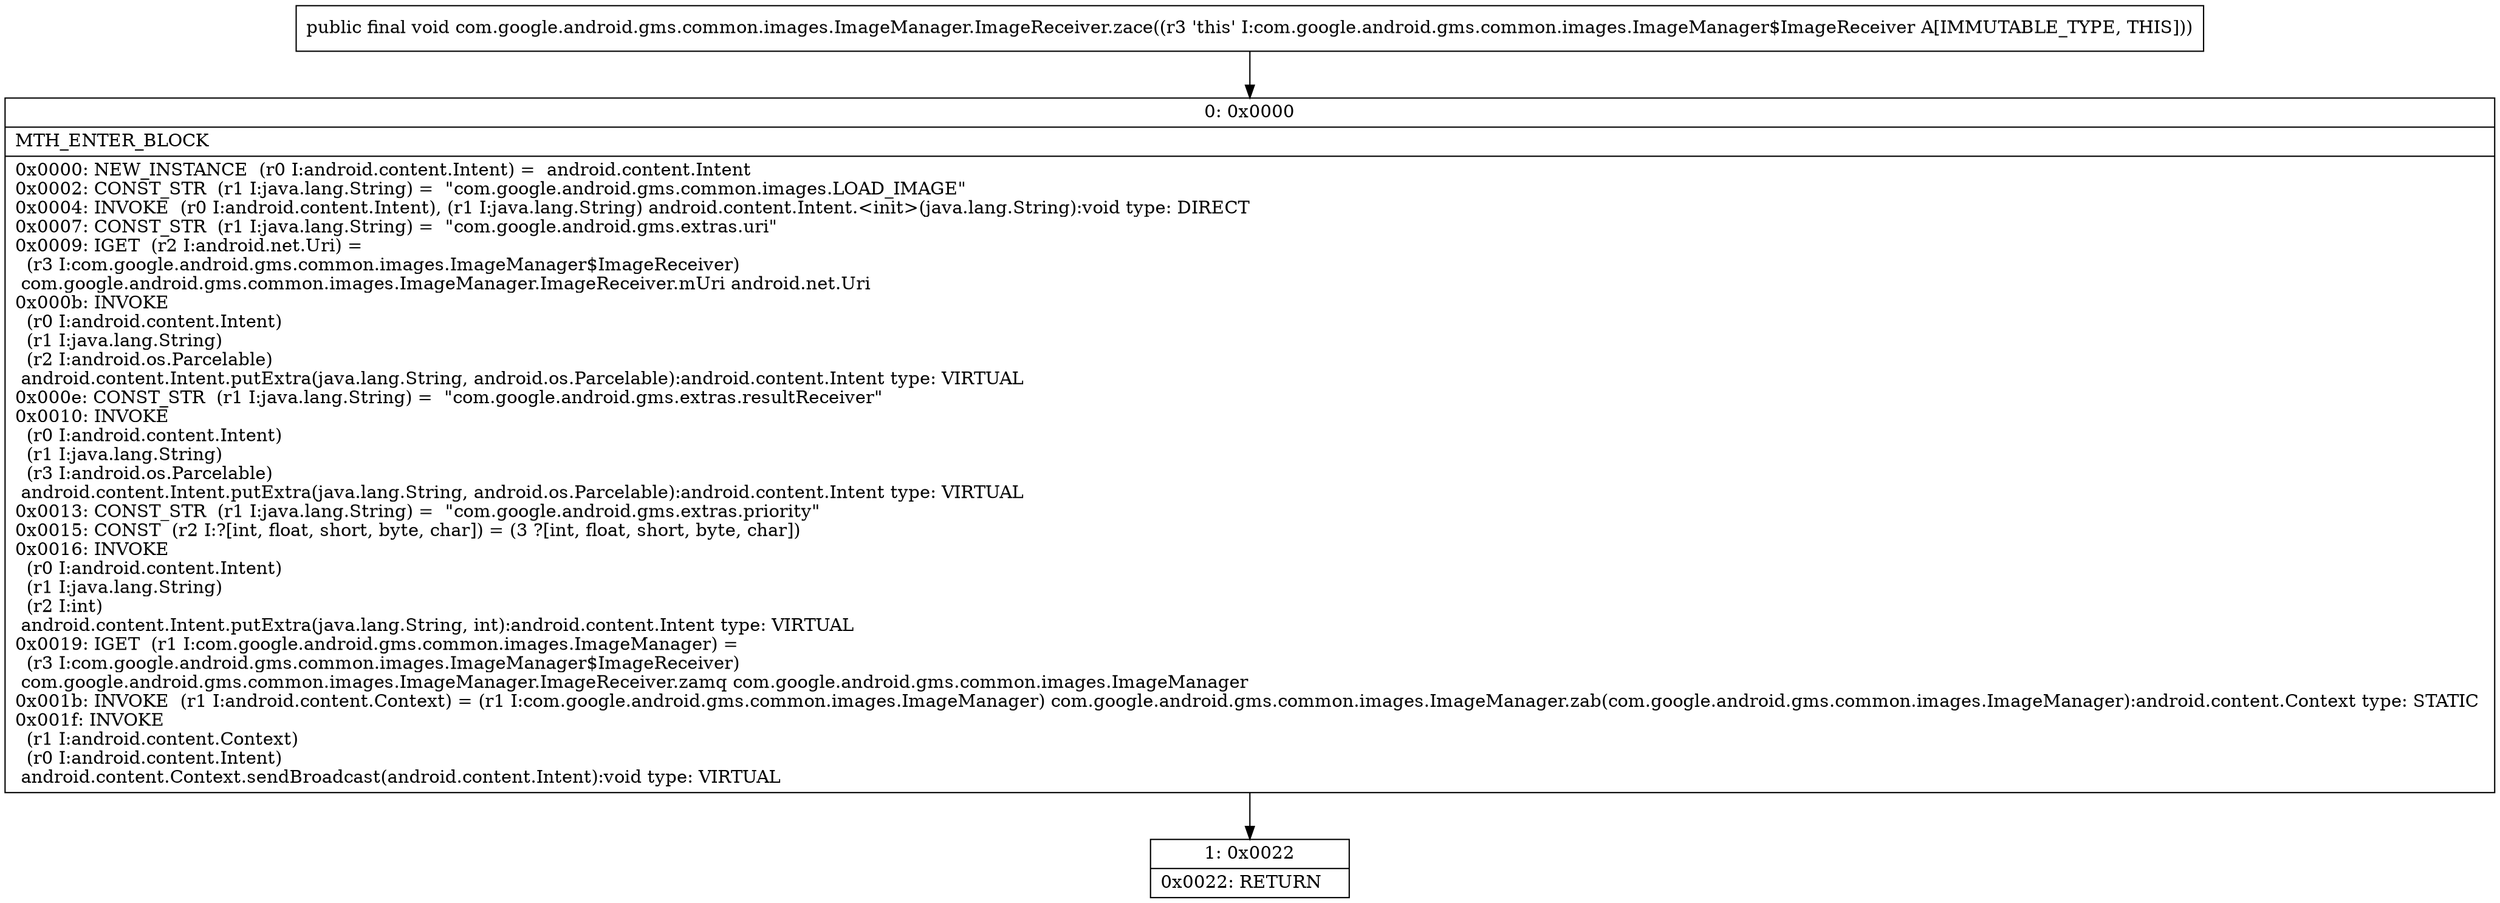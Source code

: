 digraph "CFG forcom.google.android.gms.common.images.ImageManager.ImageReceiver.zace()V" {
Node_0 [shape=record,label="{0\:\ 0x0000|MTH_ENTER_BLOCK\l|0x0000: NEW_INSTANCE  (r0 I:android.content.Intent) =  android.content.Intent \l0x0002: CONST_STR  (r1 I:java.lang.String) =  \"com.google.android.gms.common.images.LOAD_IMAGE\" \l0x0004: INVOKE  (r0 I:android.content.Intent), (r1 I:java.lang.String) android.content.Intent.\<init\>(java.lang.String):void type: DIRECT \l0x0007: CONST_STR  (r1 I:java.lang.String) =  \"com.google.android.gms.extras.uri\" \l0x0009: IGET  (r2 I:android.net.Uri) = \l  (r3 I:com.google.android.gms.common.images.ImageManager$ImageReceiver)\l com.google.android.gms.common.images.ImageManager.ImageReceiver.mUri android.net.Uri \l0x000b: INVOKE  \l  (r0 I:android.content.Intent)\l  (r1 I:java.lang.String)\l  (r2 I:android.os.Parcelable)\l android.content.Intent.putExtra(java.lang.String, android.os.Parcelable):android.content.Intent type: VIRTUAL \l0x000e: CONST_STR  (r1 I:java.lang.String) =  \"com.google.android.gms.extras.resultReceiver\" \l0x0010: INVOKE  \l  (r0 I:android.content.Intent)\l  (r1 I:java.lang.String)\l  (r3 I:android.os.Parcelable)\l android.content.Intent.putExtra(java.lang.String, android.os.Parcelable):android.content.Intent type: VIRTUAL \l0x0013: CONST_STR  (r1 I:java.lang.String) =  \"com.google.android.gms.extras.priority\" \l0x0015: CONST  (r2 I:?[int, float, short, byte, char]) = (3 ?[int, float, short, byte, char]) \l0x0016: INVOKE  \l  (r0 I:android.content.Intent)\l  (r1 I:java.lang.String)\l  (r2 I:int)\l android.content.Intent.putExtra(java.lang.String, int):android.content.Intent type: VIRTUAL \l0x0019: IGET  (r1 I:com.google.android.gms.common.images.ImageManager) = \l  (r3 I:com.google.android.gms.common.images.ImageManager$ImageReceiver)\l com.google.android.gms.common.images.ImageManager.ImageReceiver.zamq com.google.android.gms.common.images.ImageManager \l0x001b: INVOKE  (r1 I:android.content.Context) = (r1 I:com.google.android.gms.common.images.ImageManager) com.google.android.gms.common.images.ImageManager.zab(com.google.android.gms.common.images.ImageManager):android.content.Context type: STATIC \l0x001f: INVOKE  \l  (r1 I:android.content.Context)\l  (r0 I:android.content.Intent)\l android.content.Context.sendBroadcast(android.content.Intent):void type: VIRTUAL \l}"];
Node_1 [shape=record,label="{1\:\ 0x0022|0x0022: RETURN   \l}"];
MethodNode[shape=record,label="{public final void com.google.android.gms.common.images.ImageManager.ImageReceiver.zace((r3 'this' I:com.google.android.gms.common.images.ImageManager$ImageReceiver A[IMMUTABLE_TYPE, THIS])) }"];
MethodNode -> Node_0;
Node_0 -> Node_1;
}


